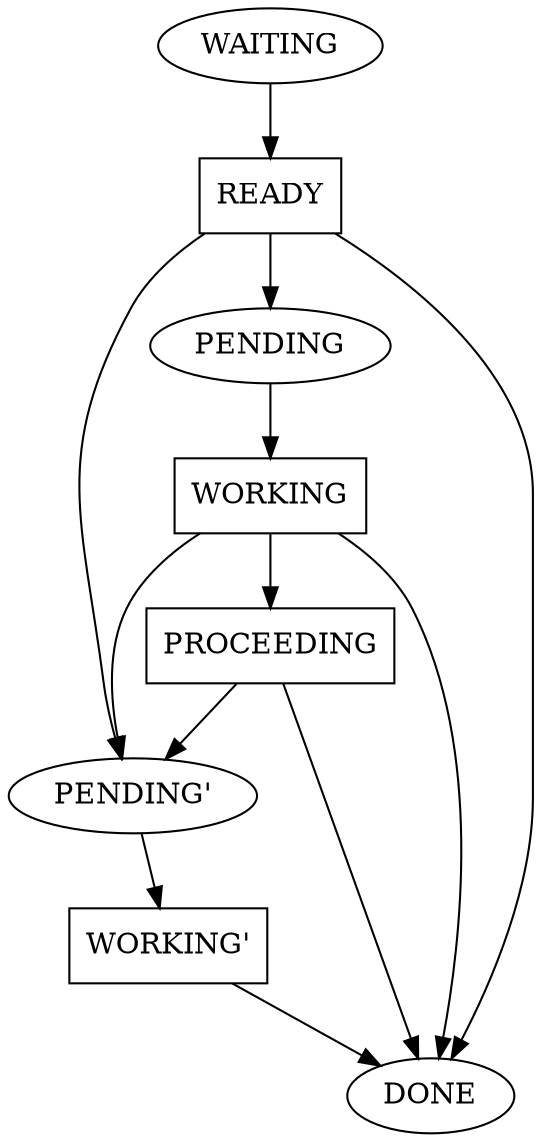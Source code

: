 digraph Status {
	// ellipse: unit is waiting around
	// box: unit is being worked on

	READY [shape=box]			// master making plan
	WORKING [shape=box]			// slave compiling
	PROCEEDING [shape=box]			// slave compiling, interface done
	WORKING2 [label="WORKING'", shape=box]	// master finishing up
	
	PENDING2 [label="PENDING'"]

	WAITING -> READY
	
	READY -> PENDING
	
	READY -> PENDING2
	WORKING -> PENDING2
	PROCEEDING -> PENDING2

	PENDING -> WORKING
	WORKING -> PROCEEDING
	
	PENDING2 -> WORKING2
		
	READY -> DONE
	WORKING -> DONE
	PROCEEDING -> DONE
	WORKING2 -> DONE
}
